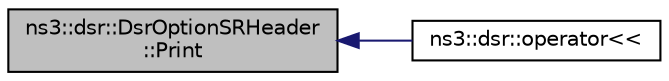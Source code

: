 digraph "ns3::dsr::DsrOptionSRHeader::Print"
{
  edge [fontname="Helvetica",fontsize="10",labelfontname="Helvetica",labelfontsize="10"];
  node [fontname="Helvetica",fontsize="10",shape=record];
  rankdir="LR";
  Node1 [label="ns3::dsr::DsrOptionSRHeader\l::Print",height=0.2,width=0.4,color="black", fillcolor="grey75", style="filled", fontcolor="black"];
  Node1 -> Node2 [dir="back",color="midnightblue",fontsize="10",style="solid"];
  Node2 [label="ns3::dsr::operator\<\<",height=0.2,width=0.4,color="black", fillcolor="white", style="filled",URL="$d3/d79/namespacens3_1_1dsr.html#a2c17213207d836351d0c0808745d0b94"];
}
